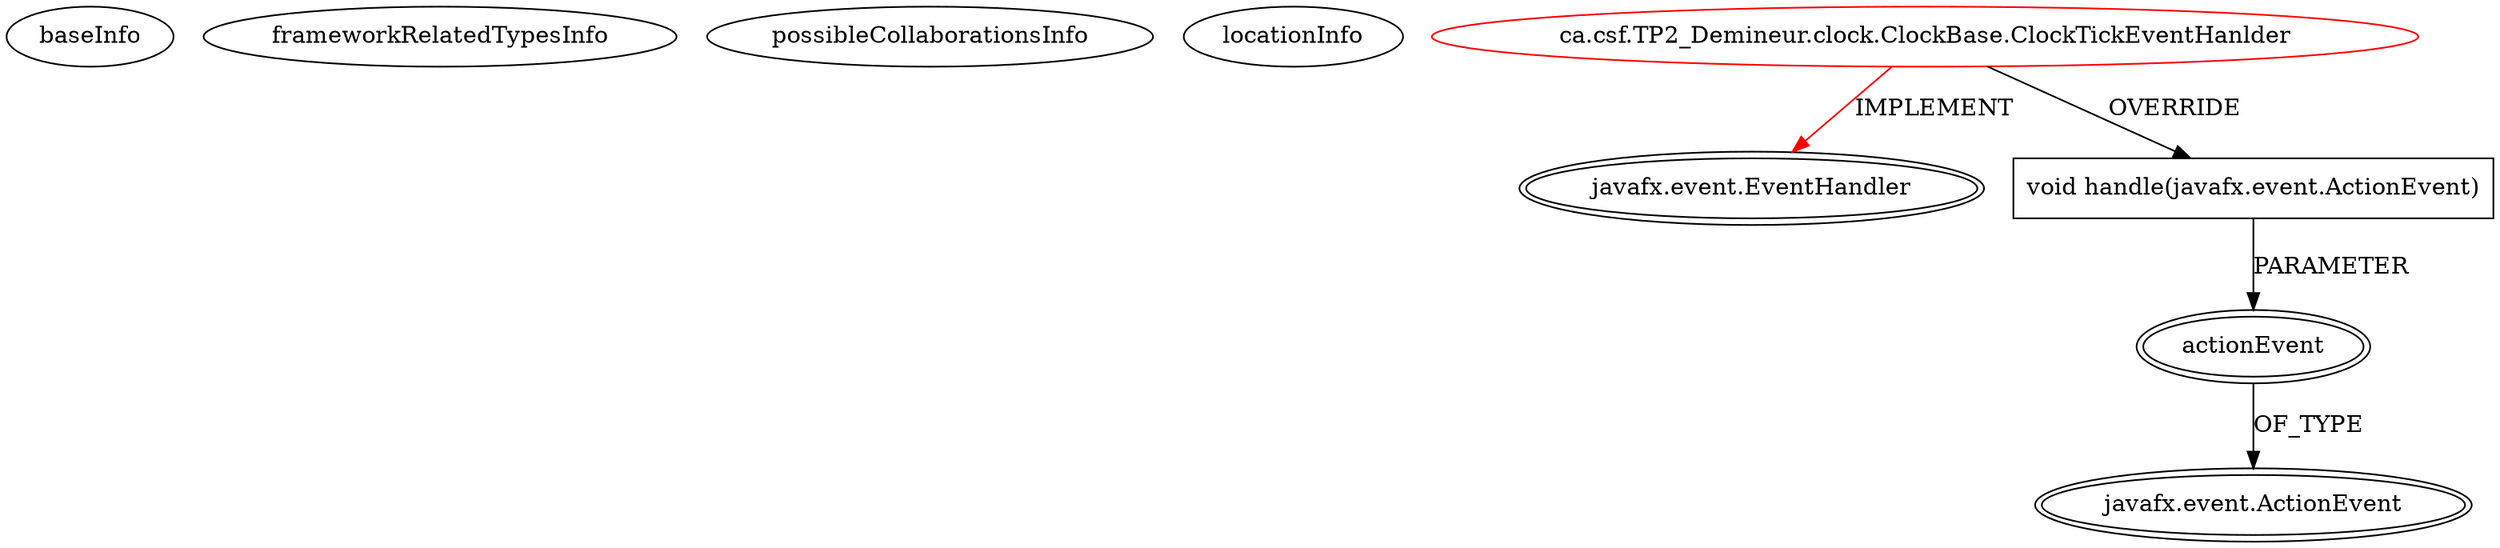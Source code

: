 digraph {
baseInfo[graphId=487,category="extension_graph",isAnonymous=false,possibleRelation=false]
frameworkRelatedTypesInfo[0="javafx.event.EventHandler"]
possibleCollaborationsInfo[]
locationInfo[projectName="GFrenette-Lareault-TP2_Demineur",filePath="/GFrenette-Lareault-TP2_Demineur/TP2_Demineur-master/TP2_Demineur/TP2_Demineur/src/ca/csf/TP2_Demineur/clock/ClockBase.java",contextSignature="ClockTickEventHanlder",graphId="487"]
0[label="ca.csf.TP2_Demineur.clock.ClockBase.ClockTickEventHanlder",vertexType="ROOT_CLIENT_CLASS_DECLARATION",isFrameworkType=false,color=red]
1[label="javafx.event.EventHandler",vertexType="FRAMEWORK_INTERFACE_TYPE",isFrameworkType=true,peripheries=2]
2[label="void handle(javafx.event.ActionEvent)",vertexType="OVERRIDING_METHOD_DECLARATION",isFrameworkType=false,shape=box]
3[label="actionEvent",vertexType="PARAMETER_DECLARATION",isFrameworkType=true,peripheries=2]
4[label="javafx.event.ActionEvent",vertexType="FRAMEWORK_CLASS_TYPE",isFrameworkType=true,peripheries=2]
0->1[label="IMPLEMENT",color=red]
0->2[label="OVERRIDE"]
3->4[label="OF_TYPE"]
2->3[label="PARAMETER"]
}
